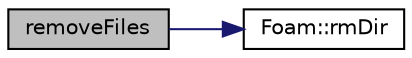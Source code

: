 digraph "removeFiles"
{
  bgcolor="transparent";
  edge [fontname="Helvetica",fontsize="10",labelfontname="Helvetica",labelfontsize="10"];
  node [fontname="Helvetica",fontsize="10",shape=record];
  rankdir="LR";
  Node1 [label="removeFiles",height=0.2,width=0.4,color="black", fillcolor="grey75", style="filled" fontcolor="black"];
  Node1 -> Node2 [color="midnightblue",fontsize="10",style="solid",fontname="Helvetica"];
  Node2 [label="Foam::rmDir",height=0.2,width=0.4,color="black",URL="$namespaceFoam.html#a80a777bd224592cc773da4b5f584ea17",tooltip="Remove a dirctory and its contents (optionally silencing warnings) "];
}
